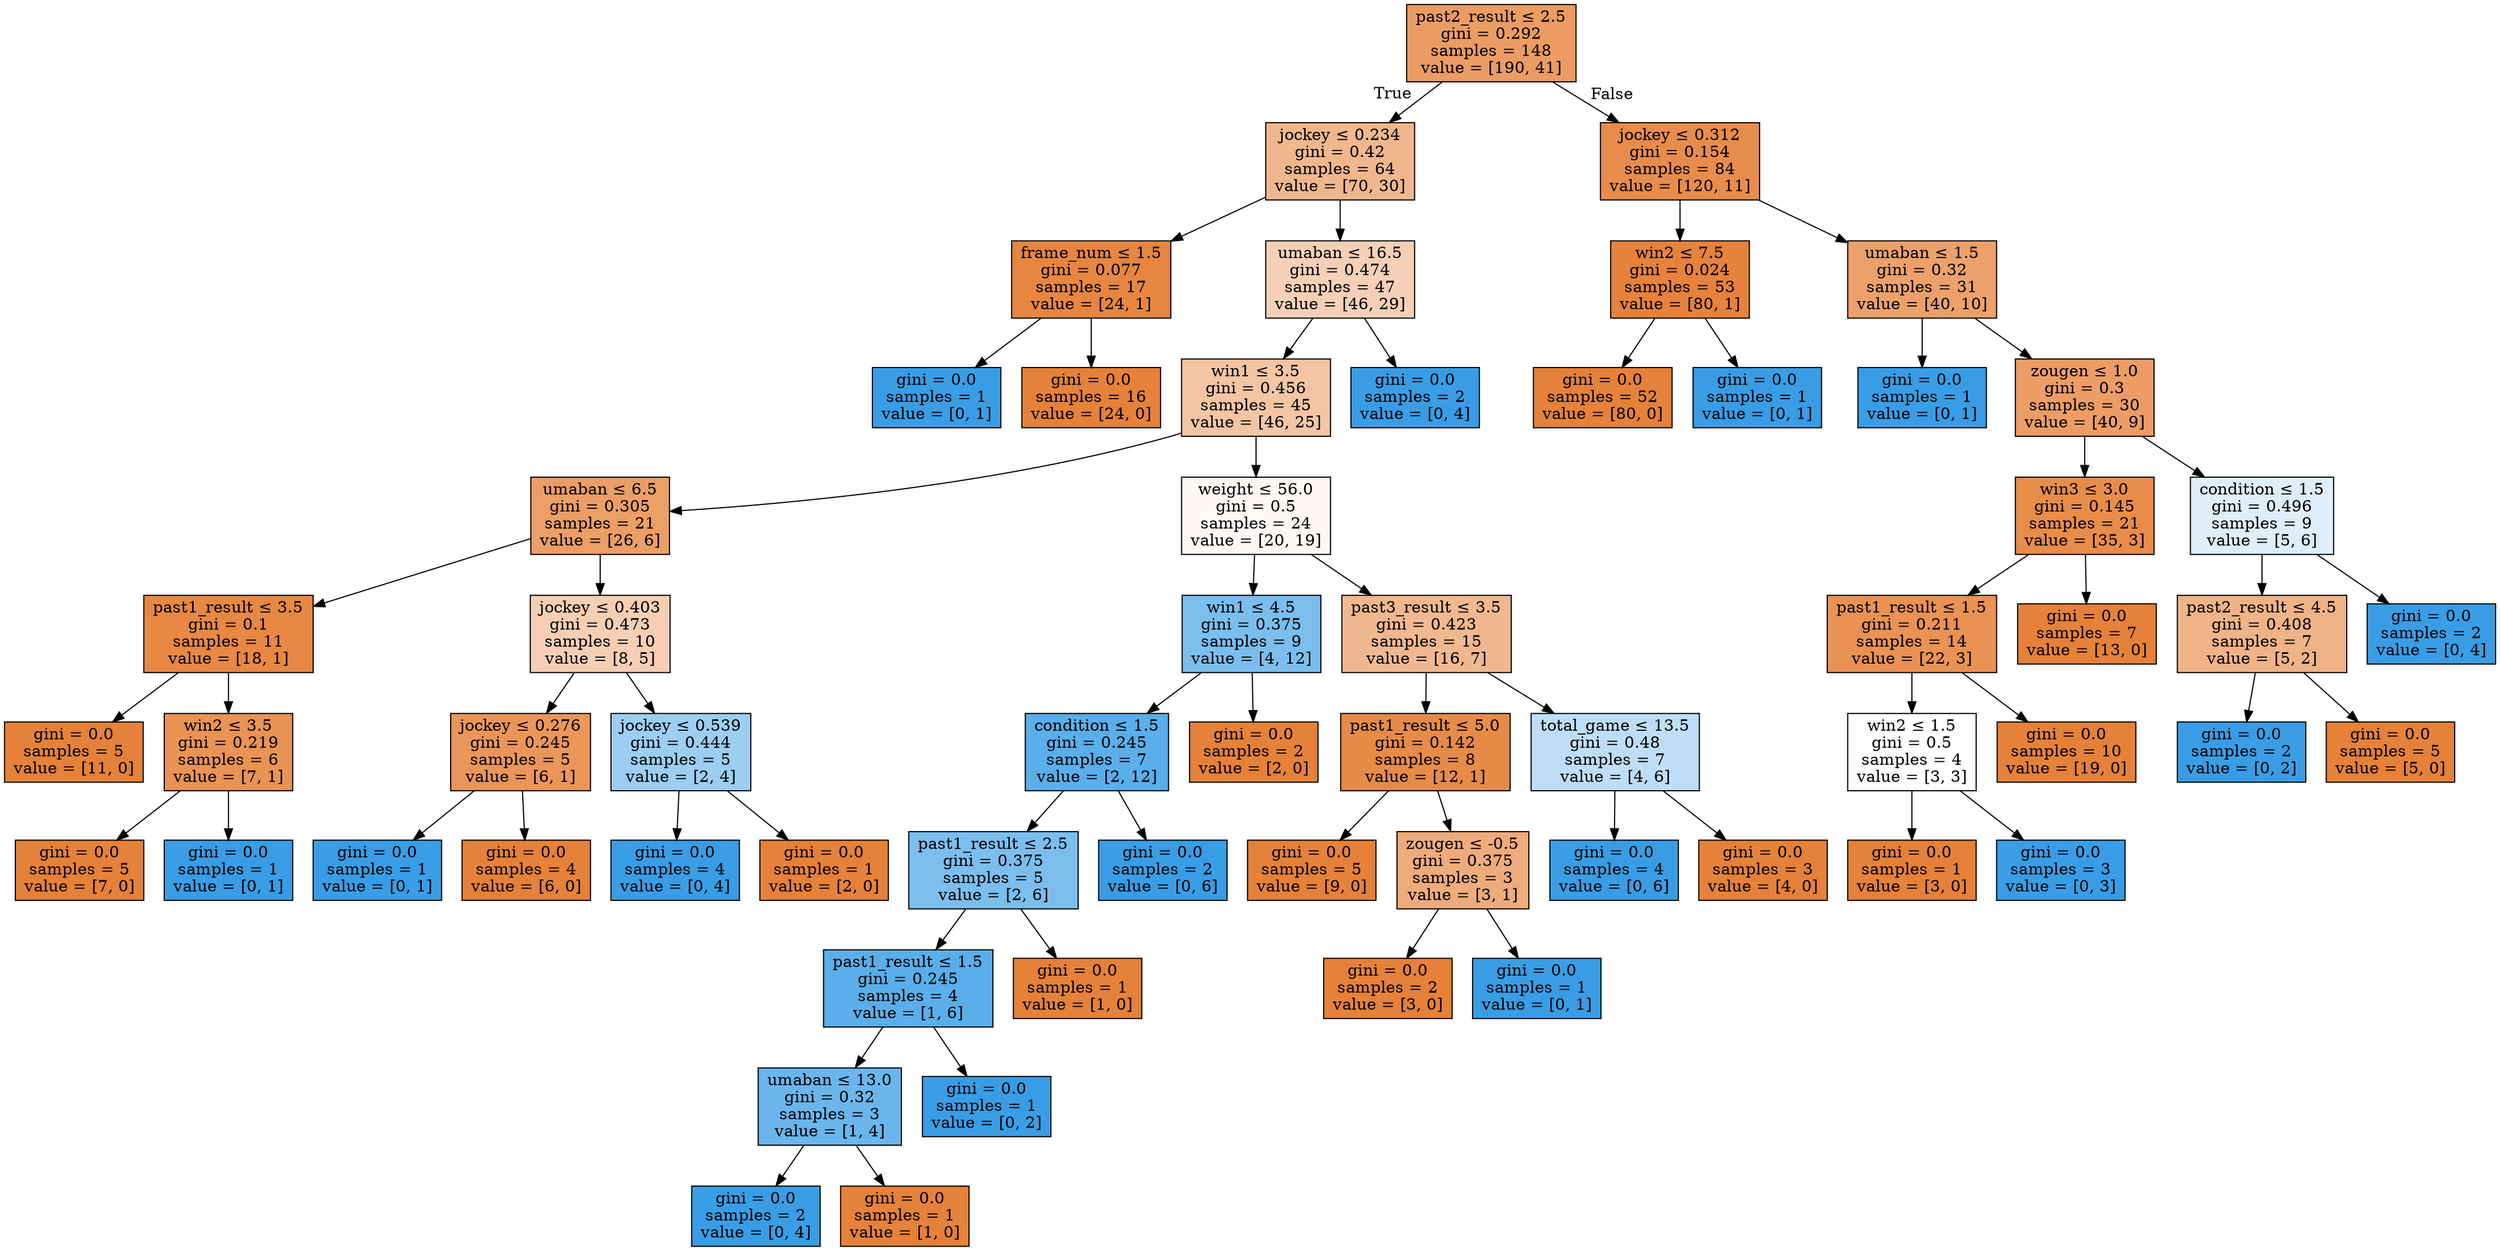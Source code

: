 digraph Tree {
node [shape=box, style="filled", color="black"] ;
0 [label=<past2_result &le; 2.5<br/>gini = 0.292<br/>samples = 148<br/>value = [190, 41]>, fillcolor="#e58139c8"] ;
1 [label=<jockey &le; 0.234<br/>gini = 0.42<br/>samples = 64<br/>value = [70, 30]>, fillcolor="#e5813992"] ;
0 -> 1 [labeldistance=2.5, labelangle=45, headlabel="True"] ;
2 [label=<frame_num &le; 1.5<br/>gini = 0.077<br/>samples = 17<br/>value = [24, 1]>, fillcolor="#e58139f4"] ;
1 -> 2 ;
3 [label=<gini = 0.0<br/>samples = 1<br/>value = [0, 1]>, fillcolor="#399de5ff"] ;
2 -> 3 ;
4 [label=<gini = 0.0<br/>samples = 16<br/>value = [24, 0]>, fillcolor="#e58139ff"] ;
2 -> 4 ;
5 [label=<umaban &le; 16.5<br/>gini = 0.474<br/>samples = 47<br/>value = [46, 29]>, fillcolor="#e581395e"] ;
1 -> 5 ;
6 [label=<win1 &le; 3.5<br/>gini = 0.456<br/>samples = 45<br/>value = [46, 25]>, fillcolor="#e5813974"] ;
5 -> 6 ;
7 [label=<umaban &le; 6.5<br/>gini = 0.305<br/>samples = 21<br/>value = [26, 6]>, fillcolor="#e58139c4"] ;
6 -> 7 ;
8 [label=<past1_result &le; 3.5<br/>gini = 0.1<br/>samples = 11<br/>value = [18, 1]>, fillcolor="#e58139f1"] ;
7 -> 8 ;
9 [label=<gini = 0.0<br/>samples = 5<br/>value = [11, 0]>, fillcolor="#e58139ff"] ;
8 -> 9 ;
10 [label=<win2 &le; 3.5<br/>gini = 0.219<br/>samples = 6<br/>value = [7, 1]>, fillcolor="#e58139db"] ;
8 -> 10 ;
11 [label=<gini = 0.0<br/>samples = 5<br/>value = [7, 0]>, fillcolor="#e58139ff"] ;
10 -> 11 ;
12 [label=<gini = 0.0<br/>samples = 1<br/>value = [0, 1]>, fillcolor="#399de5ff"] ;
10 -> 12 ;
13 [label=<jockey &le; 0.403<br/>gini = 0.473<br/>samples = 10<br/>value = [8, 5]>, fillcolor="#e5813960"] ;
7 -> 13 ;
14 [label=<jockey &le; 0.276<br/>gini = 0.245<br/>samples = 5<br/>value = [6, 1]>, fillcolor="#e58139d4"] ;
13 -> 14 ;
15 [label=<gini = 0.0<br/>samples = 1<br/>value = [0, 1]>, fillcolor="#399de5ff"] ;
14 -> 15 ;
16 [label=<gini = 0.0<br/>samples = 4<br/>value = [6, 0]>, fillcolor="#e58139ff"] ;
14 -> 16 ;
17 [label=<jockey &le; 0.539<br/>gini = 0.444<br/>samples = 5<br/>value = [2, 4]>, fillcolor="#399de57f"] ;
13 -> 17 ;
18 [label=<gini = 0.0<br/>samples = 4<br/>value = [0, 4]>, fillcolor="#399de5ff"] ;
17 -> 18 ;
19 [label=<gini = 0.0<br/>samples = 1<br/>value = [2, 0]>, fillcolor="#e58139ff"] ;
17 -> 19 ;
20 [label=<weight &le; 56.0<br/>gini = 0.5<br/>samples = 24<br/>value = [20, 19]>, fillcolor="#e581390d"] ;
6 -> 20 ;
21 [label=<win1 &le; 4.5<br/>gini = 0.375<br/>samples = 9<br/>value = [4, 12]>, fillcolor="#399de5aa"] ;
20 -> 21 ;
22 [label=<condition &le; 1.5<br/>gini = 0.245<br/>samples = 7<br/>value = [2, 12]>, fillcolor="#399de5d4"] ;
21 -> 22 ;
23 [label=<past1_result &le; 2.5<br/>gini = 0.375<br/>samples = 5<br/>value = [2, 6]>, fillcolor="#399de5aa"] ;
22 -> 23 ;
24 [label=<past1_result &le; 1.5<br/>gini = 0.245<br/>samples = 4<br/>value = [1, 6]>, fillcolor="#399de5d4"] ;
23 -> 24 ;
25 [label=<umaban &le; 13.0<br/>gini = 0.32<br/>samples = 3<br/>value = [1, 4]>, fillcolor="#399de5bf"] ;
24 -> 25 ;
26 [label=<gini = 0.0<br/>samples = 2<br/>value = [0, 4]>, fillcolor="#399de5ff"] ;
25 -> 26 ;
27 [label=<gini = 0.0<br/>samples = 1<br/>value = [1, 0]>, fillcolor="#e58139ff"] ;
25 -> 27 ;
28 [label=<gini = 0.0<br/>samples = 1<br/>value = [0, 2]>, fillcolor="#399de5ff"] ;
24 -> 28 ;
29 [label=<gini = 0.0<br/>samples = 1<br/>value = [1, 0]>, fillcolor="#e58139ff"] ;
23 -> 29 ;
30 [label=<gini = 0.0<br/>samples = 2<br/>value = [0, 6]>, fillcolor="#399de5ff"] ;
22 -> 30 ;
31 [label=<gini = 0.0<br/>samples = 2<br/>value = [2, 0]>, fillcolor="#e58139ff"] ;
21 -> 31 ;
32 [label=<past3_result &le; 3.5<br/>gini = 0.423<br/>samples = 15<br/>value = [16, 7]>, fillcolor="#e581398f"] ;
20 -> 32 ;
33 [label=<past1_result &le; 5.0<br/>gini = 0.142<br/>samples = 8<br/>value = [12, 1]>, fillcolor="#e58139ea"] ;
32 -> 33 ;
34 [label=<gini = 0.0<br/>samples = 5<br/>value = [9, 0]>, fillcolor="#e58139ff"] ;
33 -> 34 ;
35 [label=<zougen &le; -0.5<br/>gini = 0.375<br/>samples = 3<br/>value = [3, 1]>, fillcolor="#e58139aa"] ;
33 -> 35 ;
36 [label=<gini = 0.0<br/>samples = 2<br/>value = [3, 0]>, fillcolor="#e58139ff"] ;
35 -> 36 ;
37 [label=<gini = 0.0<br/>samples = 1<br/>value = [0, 1]>, fillcolor="#399de5ff"] ;
35 -> 37 ;
38 [label=<total_game &le; 13.5<br/>gini = 0.48<br/>samples = 7<br/>value = [4, 6]>, fillcolor="#399de555"] ;
32 -> 38 ;
39 [label=<gini = 0.0<br/>samples = 4<br/>value = [0, 6]>, fillcolor="#399de5ff"] ;
38 -> 39 ;
40 [label=<gini = 0.0<br/>samples = 3<br/>value = [4, 0]>, fillcolor="#e58139ff"] ;
38 -> 40 ;
41 [label=<gini = 0.0<br/>samples = 2<br/>value = [0, 4]>, fillcolor="#399de5ff"] ;
5 -> 41 ;
42 [label=<jockey &le; 0.312<br/>gini = 0.154<br/>samples = 84<br/>value = [120, 11]>, fillcolor="#e58139e8"] ;
0 -> 42 [labeldistance=2.5, labelangle=-45, headlabel="False"] ;
43 [label=<win2 &le; 7.5<br/>gini = 0.024<br/>samples = 53<br/>value = [80, 1]>, fillcolor="#e58139fc"] ;
42 -> 43 ;
44 [label=<gini = 0.0<br/>samples = 52<br/>value = [80, 0]>, fillcolor="#e58139ff"] ;
43 -> 44 ;
45 [label=<gini = 0.0<br/>samples = 1<br/>value = [0, 1]>, fillcolor="#399de5ff"] ;
43 -> 45 ;
46 [label=<umaban &le; 1.5<br/>gini = 0.32<br/>samples = 31<br/>value = [40, 10]>, fillcolor="#e58139bf"] ;
42 -> 46 ;
47 [label=<gini = 0.0<br/>samples = 1<br/>value = [0, 1]>, fillcolor="#399de5ff"] ;
46 -> 47 ;
48 [label=<zougen &le; 1.0<br/>gini = 0.3<br/>samples = 30<br/>value = [40, 9]>, fillcolor="#e58139c6"] ;
46 -> 48 ;
49 [label=<win3 &le; 3.0<br/>gini = 0.145<br/>samples = 21<br/>value = [35, 3]>, fillcolor="#e58139e9"] ;
48 -> 49 ;
50 [label=<past1_result &le; 1.5<br/>gini = 0.211<br/>samples = 14<br/>value = [22, 3]>, fillcolor="#e58139dc"] ;
49 -> 50 ;
51 [label=<win2 &le; 1.5<br/>gini = 0.5<br/>samples = 4<br/>value = [3, 3]>, fillcolor="#e5813900"] ;
50 -> 51 ;
52 [label=<gini = 0.0<br/>samples = 1<br/>value = [3, 0]>, fillcolor="#e58139ff"] ;
51 -> 52 ;
53 [label=<gini = 0.0<br/>samples = 3<br/>value = [0, 3]>, fillcolor="#399de5ff"] ;
51 -> 53 ;
54 [label=<gini = 0.0<br/>samples = 10<br/>value = [19, 0]>, fillcolor="#e58139ff"] ;
50 -> 54 ;
55 [label=<gini = 0.0<br/>samples = 7<br/>value = [13, 0]>, fillcolor="#e58139ff"] ;
49 -> 55 ;
56 [label=<condition &le; 1.5<br/>gini = 0.496<br/>samples = 9<br/>value = [5, 6]>, fillcolor="#399de52a"] ;
48 -> 56 ;
57 [label=<past2_result &le; 4.5<br/>gini = 0.408<br/>samples = 7<br/>value = [5, 2]>, fillcolor="#e5813999"] ;
56 -> 57 ;
58 [label=<gini = 0.0<br/>samples = 2<br/>value = [0, 2]>, fillcolor="#399de5ff"] ;
57 -> 58 ;
59 [label=<gini = 0.0<br/>samples = 5<br/>value = [5, 0]>, fillcolor="#e58139ff"] ;
57 -> 59 ;
60 [label=<gini = 0.0<br/>samples = 2<br/>value = [0, 4]>, fillcolor="#399de5ff"] ;
56 -> 60 ;
}